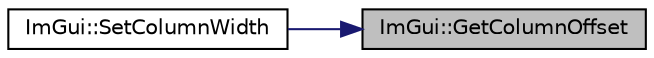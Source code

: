 digraph "ImGui::GetColumnOffset"
{
 // LATEX_PDF_SIZE
  edge [fontname="Helvetica",fontsize="10",labelfontname="Helvetica",labelfontsize="10"];
  node [fontname="Helvetica",fontsize="10",shape=record];
  rankdir="RL";
  Node1 [label="ImGui::GetColumnOffset",height=0.2,width=0.4,color="black", fillcolor="grey75", style="filled", fontcolor="black",tooltip=" "];
  Node1 -> Node2 [dir="back",color="midnightblue",fontsize="10",style="solid",fontname="Helvetica"];
  Node2 [label="ImGui::SetColumnWidth",height=0.2,width=0.4,color="black", fillcolor="white", style="filled",URL="$namespace_im_gui.html#af17222ec47aebb5ede00be7b52de9f5d",tooltip=" "];
}
